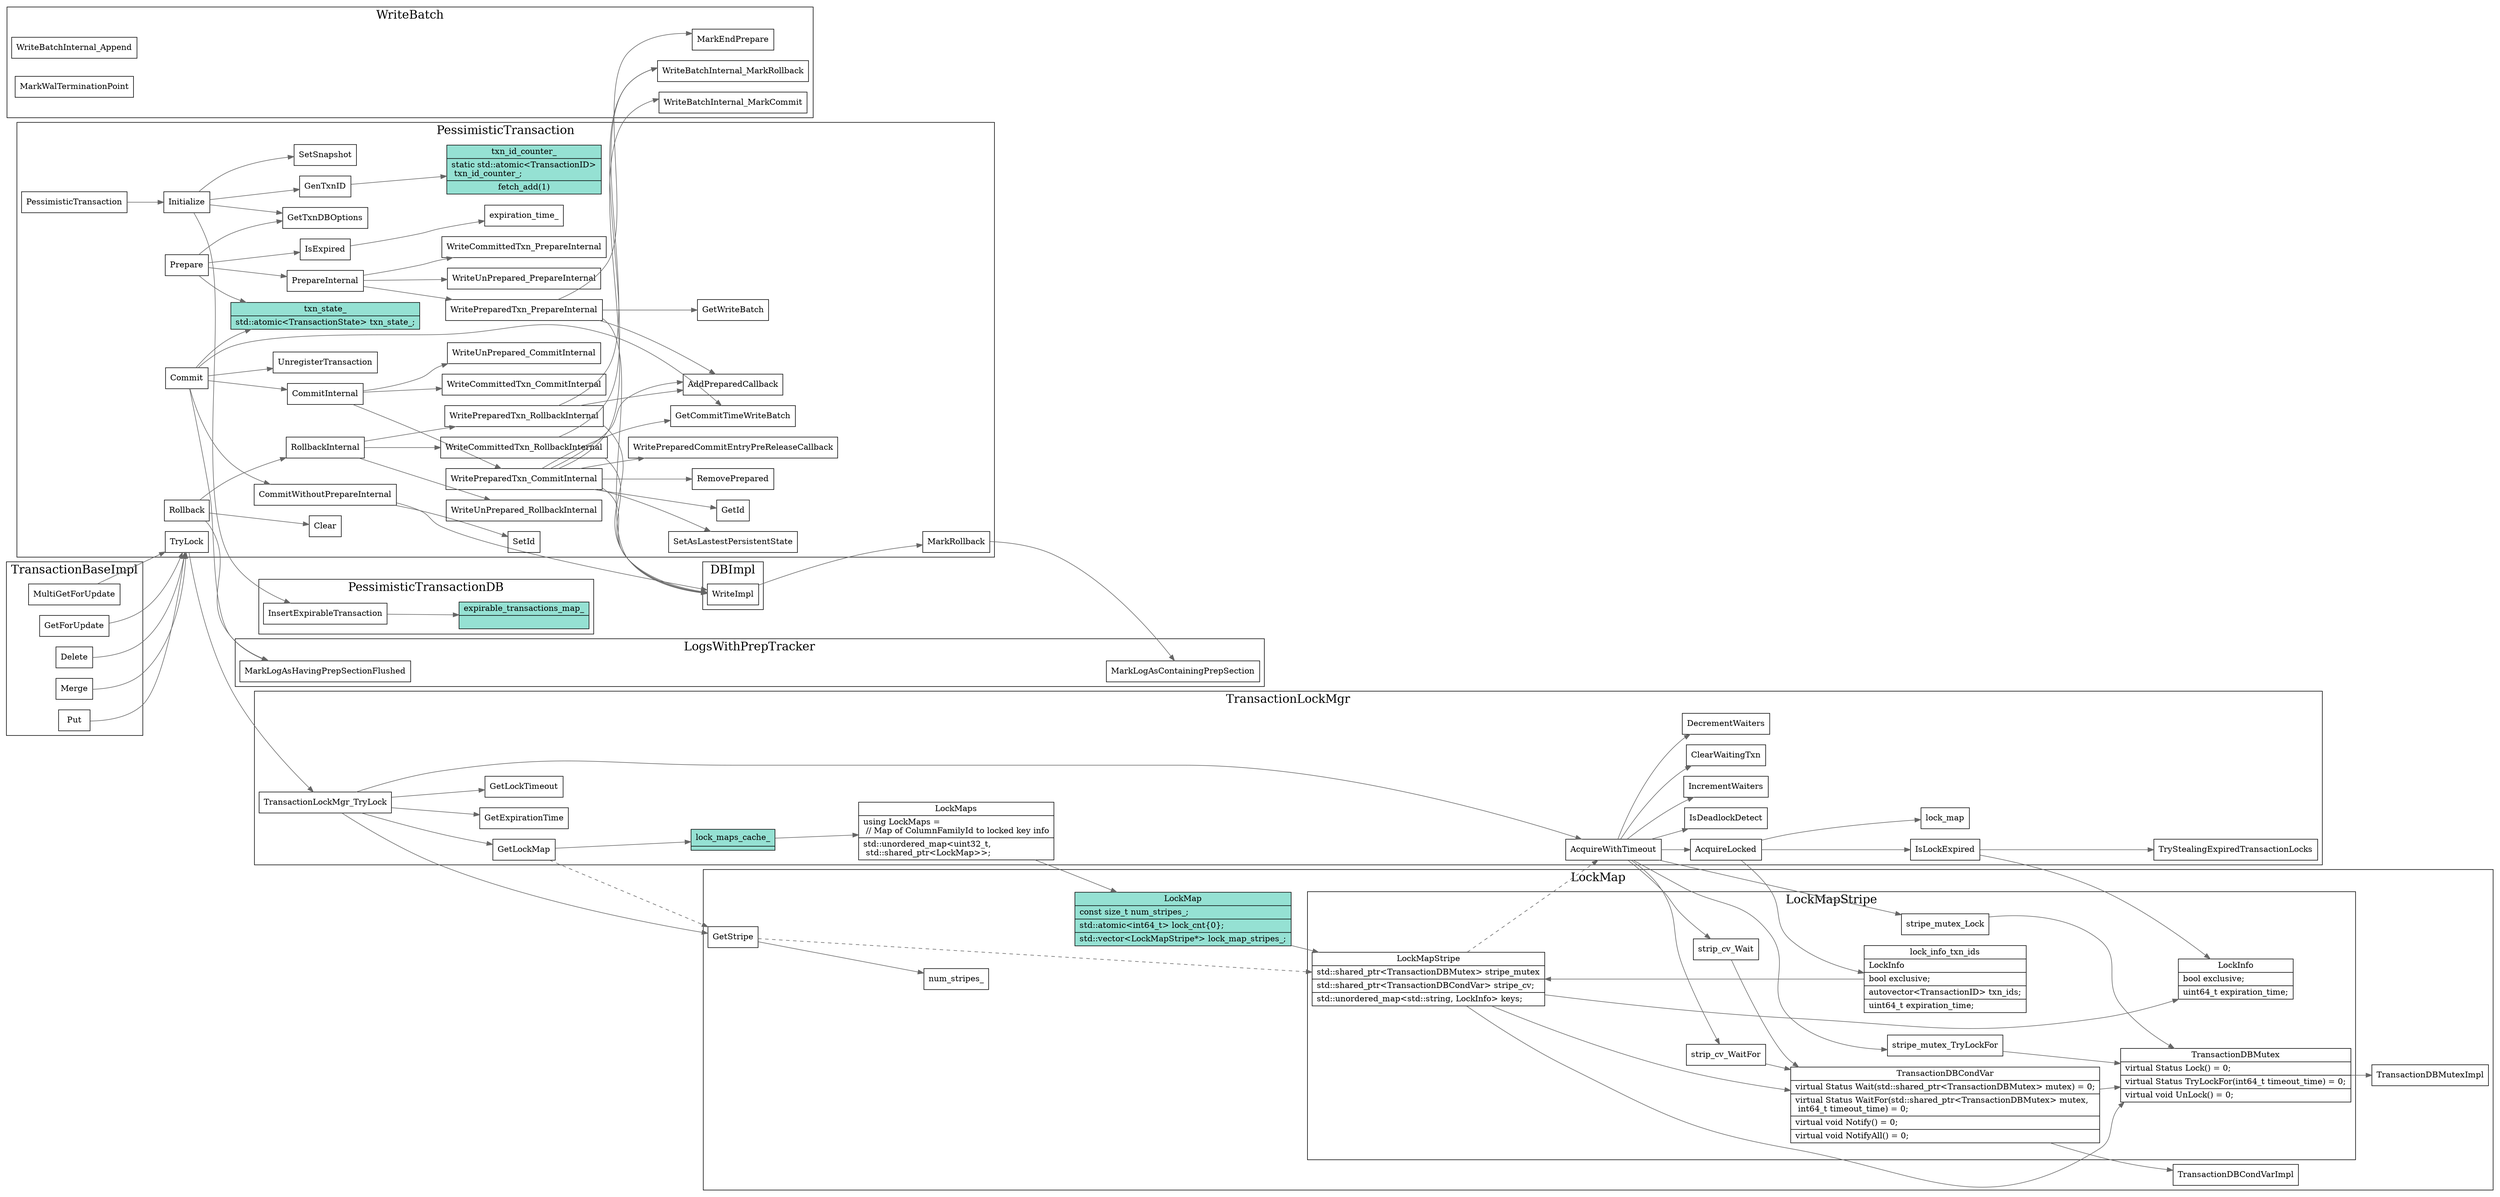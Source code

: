 digraph pessimistic_transaction {
  node[shape=box];
  edge[color=gray40];
  newrank=true;
  rankdir=LR;

  subgraph cluster_LockMap {
    graph[label="LockMap";fontsize=20;];
    GetStripe -> num_stripes_;
    LockMap[
      shape="record";
      fillcolor="#95e1d3"
      style=filled;
      label="{{
        LockMap|
          const size_t num_stripes_;\l|
          std::atomic\<int64_t\> lock_cnt\{0\};\l|
          std::vector\<LockMapStripe*\> lock_map_stripes_;\l
      }}"
    ];
    LockMap -> LockMapStripe;
    LockMapStripe[
      shape="record"
      label="{{
        LockMapStripe|
          std::shared_ptr\<TransactionDBMutex\> stripe_mutex\l|
          std::shared_ptr\<TransactionDBCondVar\> stripe_cv;\l|
          std::unordered_map\<std::string, LockInfo\> keys;\l
      }}"
    ];
    subgraph cluster_LockMapStripe {
      graph[label="LockMapStripe";fontsize=20;];
      {
        strip_cv_Wait;
        strip_cv_WaitFor;
      } -> TransactionDBCondVar;
      {
        stripe_mutex_Lock;
        stripe_mutex_TryLockFor;
      } -> TransactionDBMutex;

      LockMapStripe -> {
        TransactionDBMutex;
        TransactionDBCondVar;
        LockInfo;
      }
      lock_info_txn_ids -> LockMapStripe;
    }
    TransactionDBMutex[
      shape="record"
      label="{{
        TransactionDBMutex|
          virtual Status Lock() = 0;\l|
          virtual Status TryLockFor(int64_t timeout_time) = 0;\l|
          virtual void UnLock() = 0;\l
      }}"
    ];
    TransactionDBCondVar[
      shape="record"
      label="{{
        TransactionDBCondVar|
          virtual Status Wait(std::shared_ptr\<TransactionDBMutex\> mutex) = 0;\l|
          virtual Status WaitFor(std::shared_ptr\<TransactionDBMutex\> mutex,\l
                         int64_t timeout_time) = 0;\l|
          virtual void Notify() = 0;\l|
          virtual void NotifyAll() = 0;\l
      }}"
    ];
    TransactionDBMutex -> TransactionDBMutexImpl;
    TransactionDBCondVar -> TransactionDBCondVarImpl;
    TransactionDBCondVar -> TransactionDBMutex;
    LockInfo[
      shape="record"
      label="{{
        LockInfo|
          bool exclusive;\l|
          autovector<TransactionID> txn_ids;\l|
          uint64_t expiration_time;\l
      }}"
    ];
    GetStripe -> LockMapStripe[style=dashed];
  }

  subgraph cluster_TransactionLockMgr {
    graph[label="TransactionLockMgr";fontsize=20;];
    TransactionLockMgr_TryLock -> {
      GetLockMap;
      GetExpirationTime;
      GetLockTimeout;
      AcquireWithTimeout;
      GetStripe;
    }
    GetLockMap -> GetStripe[style=dashed];
    LockMapStripe -> AcquireWithTimeout[style=dashed];

    AcquireWithTimeout -> {
      AcquireLocked;
      IsDeadlockDetect;
      IncrementWaiters;
      strip_cv_Wait;
      strip_cv_WaitFor;
      ClearWaitingTxn;
      DecrementWaiters;
      stripe_mutex_Lock;
      stripe_mutex_TryLockFor;
    }
    AcquireLocked -> {
      IsLockExpired;
      lock_info_txn_ids;
      lock_map;
    }
    IsLockExpired -> {
      TryStealingExpiredTransactionLocks;
      LockInfo;
    }
    lock_info_txn_ids[
      shape="record"
      label="{{
        lock_info_txn_ids|
        LockInfo\l|
        bool exclusive;\l|
        autovector\<TransactionID\> txn_ids;\l|
        uint64_t expiration_time;\l
      }}"
    ];

    GetLockMap -> {
      lock_maps_cache_;
    }
    lock_maps_cache_[
      shape="record";
      fillcolor="#95e1d3"
      style=filled;
      label="{{
        lock_maps_cache_|
          std::unique_ptr<ThreadLocalPtr>\l lock_maps_cache_;\l
      }}"
    ];
    lock_maps_cache_ -> LockMaps;
    LockMaps[
      shape="record"
      label="{{
        LockMaps|
          using LockMaps =\l 
          // Map of ColumnFamilyId to locked key info\l|
          std::unordered_map\<uint32_t, \l 
          std::shared_ptr\<LockMap\>\>;\l
      }}"
    ];
    LockMaps -> LockMap;

  }

  subgraph cluster_LogsWithPrepTracker {
    graph[label="LogsWithPrepTracker";fontsize=20;];
    MarkLogAsContainingPrepSection;
    MarkLogAsHavingPrepSectionFlushed;
  }

  subgraph cluster_WriteBatch {
    graph[label="WriteBatch";fontsize=20;];
    MarkEndPrepare;
    WriteBatchInternal_Append;
    WriteBatchInternal_MarkRollback;
    MarkWalTerminationPoint;
    WriteBatchInternal_MarkRollback;
    WriteBatchInternal_MarkCommit;
  }

  subgraph cluster_DBImpl {
    graph[label="DBImpl";fontsize=20;];
    WriteImpl
  }
  subgraph cluster_PessimisticTransactionDB {
    graph[label="PessimisticTransactionDB";fontsize=20;];
    InsertExpirableTransaction -> expirable_transactions_map_;
    expirable_transactions_map_[
      shape="record";
      fillcolor="#95e1d3"
      style=filled;
      label="{{
        expirable_transactions_map_|
      }}"
    ];
  }

  subgraph cluster_PessimisticTransaction {
    graph[label="PessimisticTransaction";fontsize=20;];
    PessimisticTransaction -> {
      Initialize;
    }
    Initialize -> {
      GenTxnID;
      GetTxnDBOptions;
      SetSnapshot;
      InsertExpirableTransaction;
    }
    GenTxnID -> txn_id_counter_;
    txn_id_counter_[
      shape="record";
      fillcolor="#95e1d3"
      style=filled;
      label="{{
        txn_id_counter_|
          static std::atomic\<TransactionID\>\l txn_id_counter_;\l|
        fetch_add(1)
      }}"
    ];


    Prepare -> {
      IsExpired;
      txn_state_;
      GetTxnDBOptions;
      PrepareInternal;
    }
    IsExpired -> expiration_time_;

    txn_state_[
      shape="record";
      fillcolor="#95e1d3"
      style=filled;
      label="{{
        txn_state_|
          std::atomic\<TransactionState\> txn_state_;\l
      }}"
    ];
    PrepareInternal -> {
      WritePreparedTxn_PrepareInternal;
      WriteUnPrepared_PrepareInternal;
      WriteCommittedTxn_PrepareInternal;
    }

    WritePreparedTxn_PrepareInternal -> {
      MarkEndPrepare;
      GetWriteBatch;
      AddPreparedCallback;
      WriteImpl;
    }
    WritePreparedTxn_CommitInternal -> {
      GetCommitTimeWriteBatch;
      WriteBatchInternal_MarkCommit;
      SetAsLastestPersistentState;
      GetId;
      AddPreparedCallback;
      WriteImpl;
      RemovePrepared;
      WritePreparedCommitEntryPreReleaseCallback;
    }
    WritePreparedTxn_RollbackInternal -> {
      WriteBatchInternal_MarkRollback;
      AddPreparedCallback;
      WriteImpl;
      
    }

    WriteImpl -> MarkRollback;
    MarkRollback -> {
      MarkLogAsContainingPrepSection;
    };

    Commit -> {
      txn_state_;
      GetCommitTimeWriteBatch;
      MarkLogAsHavingPrepSectionFlushed;
      CommitWithoutPrepareInternal;
      UnregisterTransaction;
      CommitInternal;
      MarkLogAsHavingPrepSectionFlushed;
    }

    CommitWithoutPrepareInternal -> {
      WriteImpl;
      SetId;
    }
    CommitInternal -> {
      WritePreparedTxn_CommitInternal;
      WriteUnPrepared_CommitInternal;
      WriteCommittedTxn_CommitInternal;
    }

    Rollback -> {
      RollbackInternal;
      MarkLogAsHavingPrepSectionFlushed;
      MarkLogAsHavingPrepSectionFlushed;
      Clear;
    }
    RollbackInternal -> {
      WriteCommittedTxn_RollbackInternal;
      WriteUnPrepared_RollbackInternal;
      WritePreparedTxn_RollbackInternal;
    }

    WriteCommittedTxn_RollbackInternal -> {
      WriteBatchInternal_MarkRollback;
      WriteImpl;
    }
    TryLock -> {
      TransactionLockMgr_TryLock;
    }
  }

  subgraph cluster_TransactionBaseImpl {
    graph[label="TransactionBaseImpl";fontsize=20;];
    {
      MultiGetForUpdate;
      GetForUpdate;
      Delete;
      Merge;
      Put;
    } -> TryLock;
  }
}
